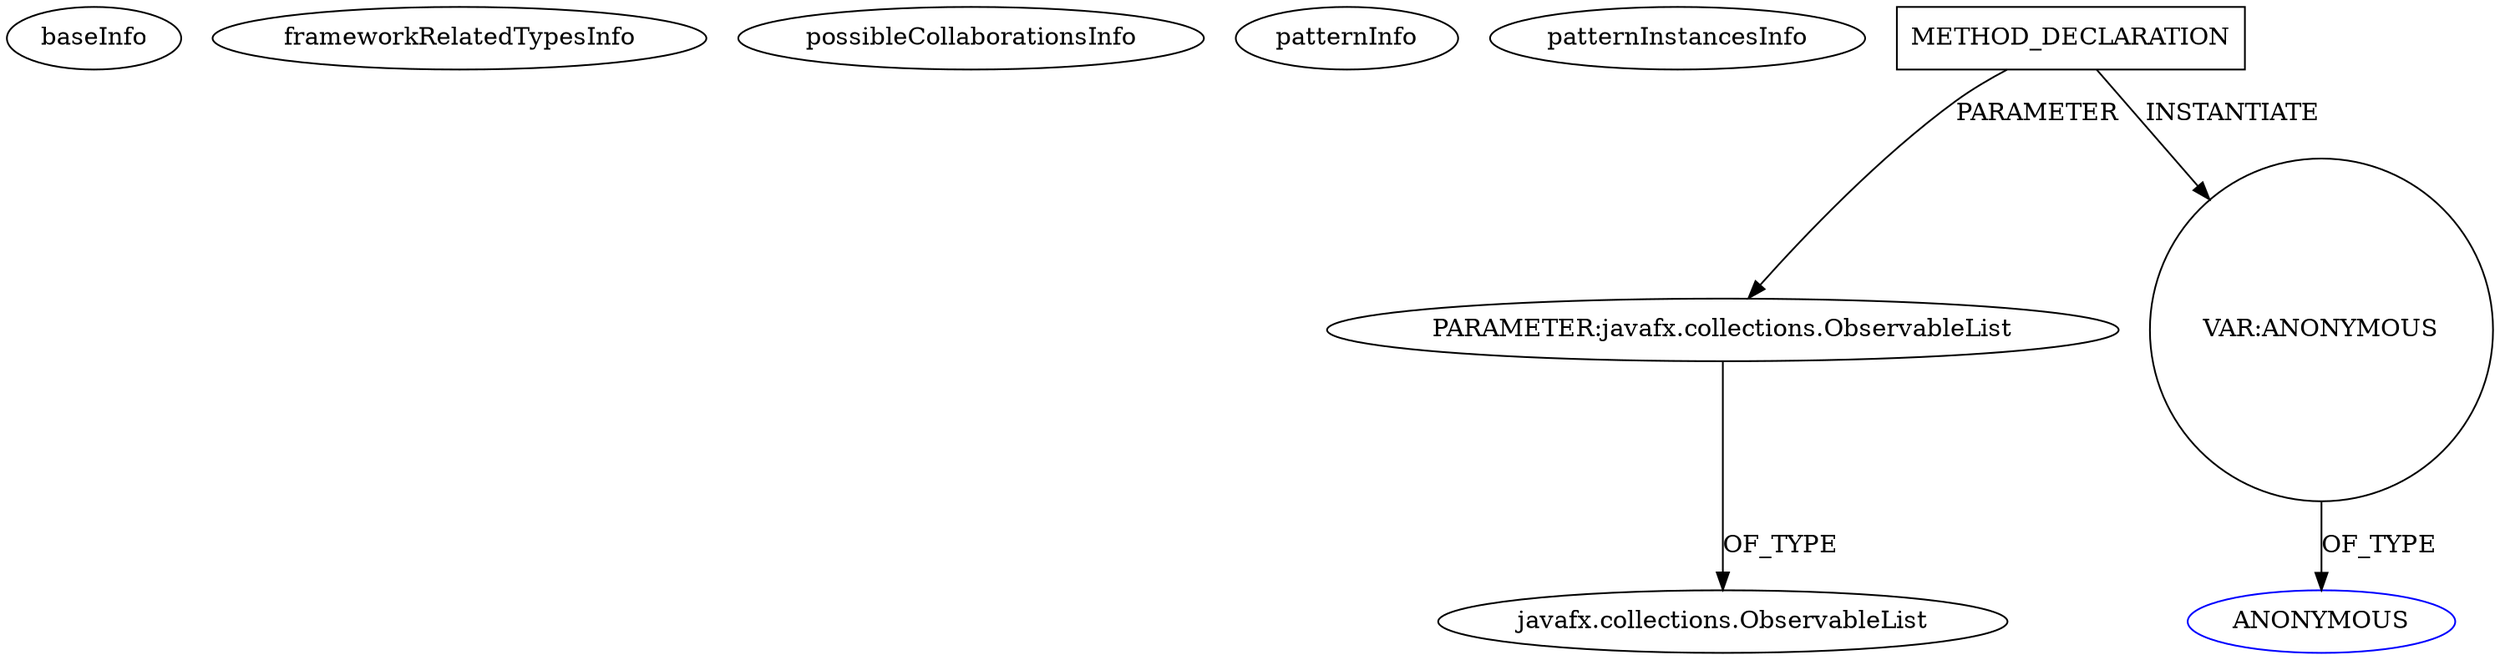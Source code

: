 digraph {
baseInfo[graphId=4662,category="pattern",isAnonymous=false,possibleRelation=false]
frameworkRelatedTypesInfo[]
possibleCollaborationsInfo[]
patternInfo[frequency=2.0,patternRootClient=null]
patternInstancesInfo[0="hock323-eventManager~/hock323-eventManager/EventManager-master/src/eventManager/controller/EventSelectionDialogController.java~EventSelectionDialogController~2934",1="sannies-isoviewer-fx~/sannies-isoviewer-fx/isoviewer-fx-master/src/main/java/Example.java~javafx.scene.control.TreeItem createNode(java.lang.String)~4067"]
294[label="PARAMETER:javafx.collections.ObservableList",vertexType="PARAMETER_DECLARATION",isFrameworkType=false]
293[label="METHOD_DECLARATION",vertexType="CLIENT_METHOD_DECLARATION",isFrameworkType=false,shape=box]
308[label="VAR:ANONYMOUS",vertexType="VARIABLE_EXPRESION",isFrameworkType=false,shape=circle]
309[label="ANONYMOUS",vertexType="REFERENCE_ANONYMOUS_DECLARATION",isFrameworkType=false,color=blue]
295[label="javafx.collections.ObservableList",vertexType="FRAMEWORK_INTERFACE_TYPE",isFrameworkType=false]
308->309[label="OF_TYPE"]
294->295[label="OF_TYPE"]
293->294[label="PARAMETER"]
293->308[label="INSTANTIATE"]
}
